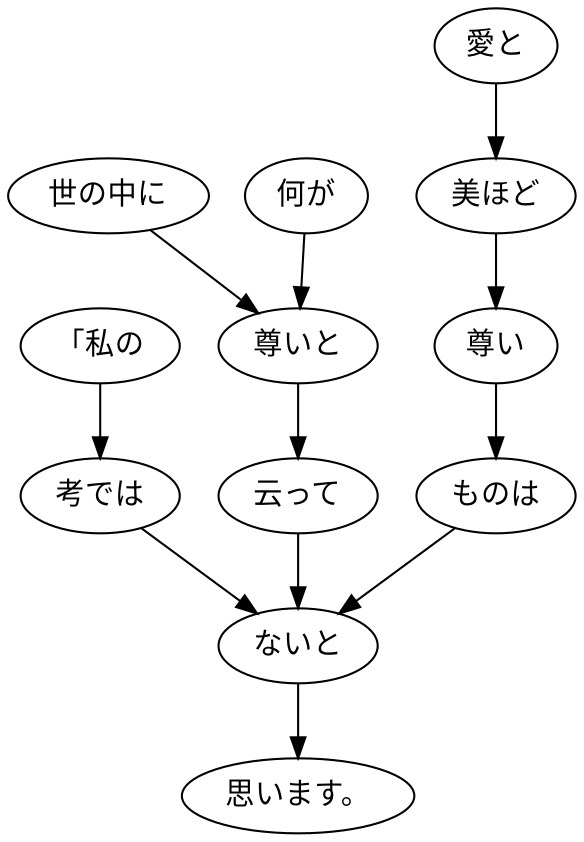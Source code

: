 digraph graph8799 {
	node0 [label="「私の"];
	node1 [label="考では"];
	node2 [label="世の中に"];
	node3 [label="何が"];
	node4 [label="尊いと"];
	node5 [label="云って"];
	node6 [label="愛と"];
	node7 [label="美ほど"];
	node8 [label="尊い"];
	node9 [label="ものは"];
	node10 [label="ないと"];
	node11 [label="思います。"];
	node0 -> node1;
	node1 -> node10;
	node2 -> node4;
	node3 -> node4;
	node4 -> node5;
	node5 -> node10;
	node6 -> node7;
	node7 -> node8;
	node8 -> node9;
	node9 -> node10;
	node10 -> node11;
}
